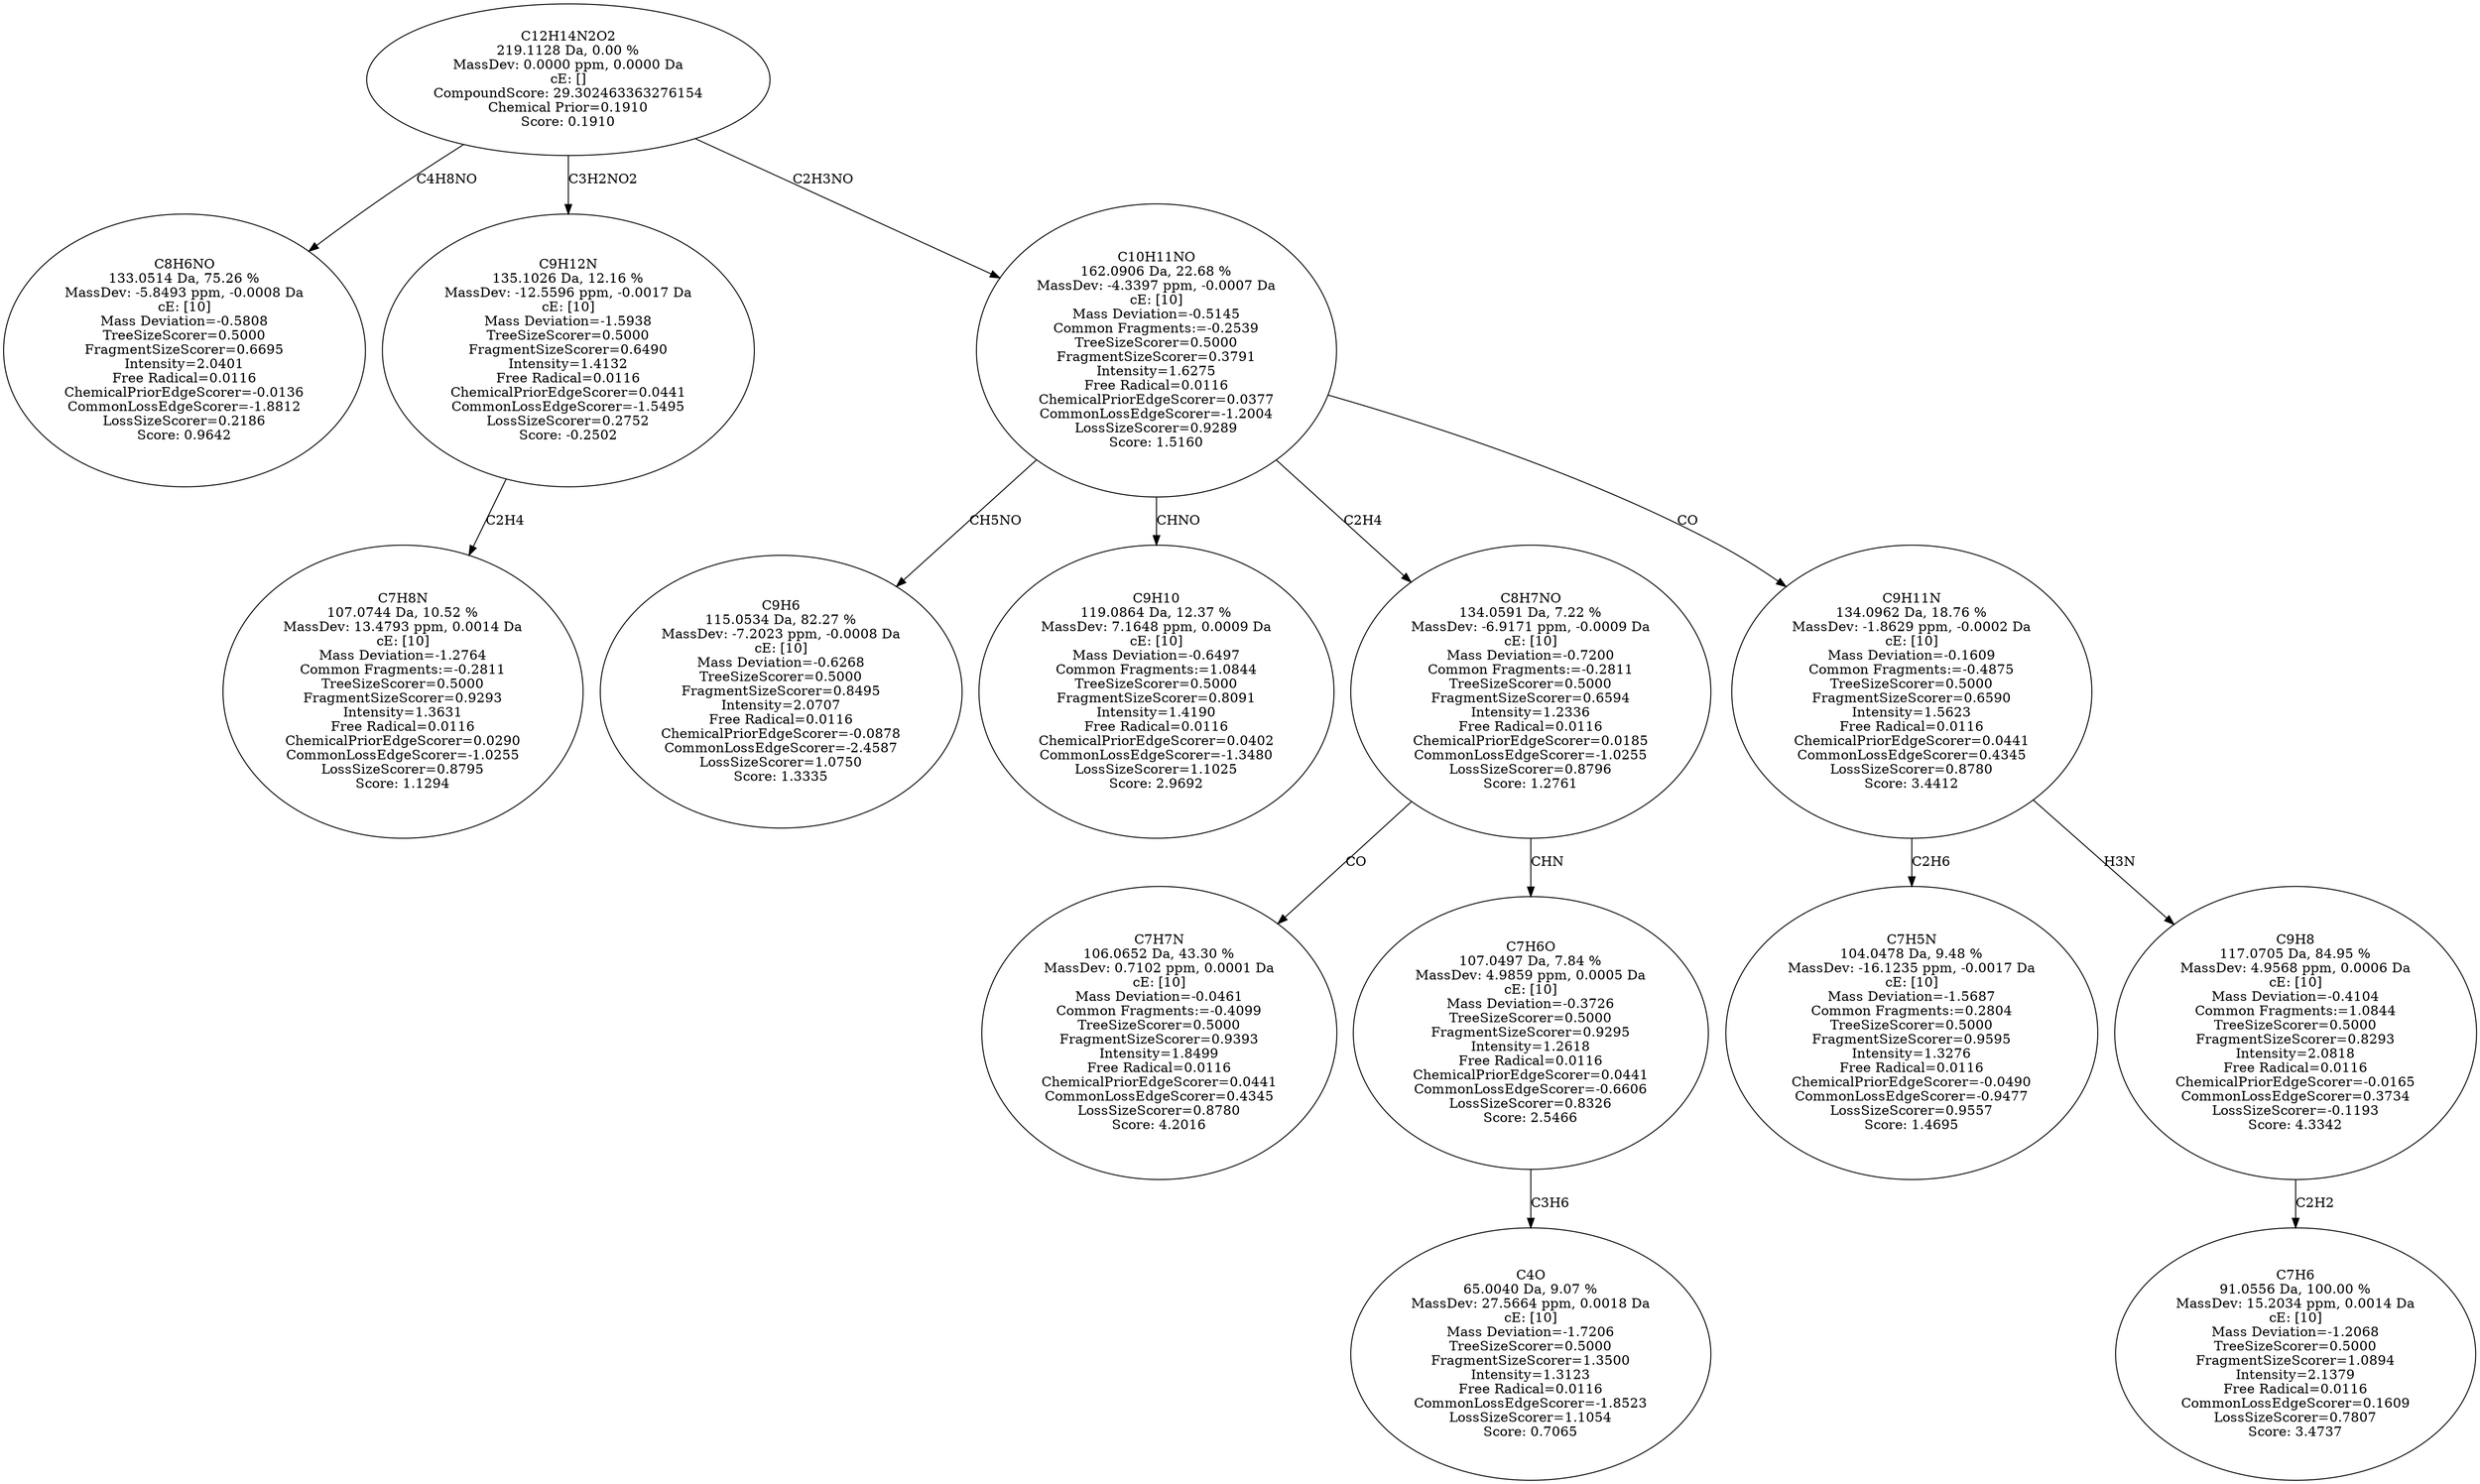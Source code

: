 strict digraph {
v1 [label="C8H6NO\n133.0514 Da, 75.26 %\nMassDev: -5.8493 ppm, -0.0008 Da\ncE: [10]\nMass Deviation=-0.5808\nTreeSizeScorer=0.5000\nFragmentSizeScorer=0.6695\nIntensity=2.0401\nFree Radical=0.0116\nChemicalPriorEdgeScorer=-0.0136\nCommonLossEdgeScorer=-1.8812\nLossSizeScorer=0.2186\nScore: 0.9642"];
v2 [label="C7H8N\n107.0744 Da, 10.52 %\nMassDev: 13.4793 ppm, 0.0014 Da\ncE: [10]\nMass Deviation=-1.2764\nCommon Fragments:=-0.2811\nTreeSizeScorer=0.5000\nFragmentSizeScorer=0.9293\nIntensity=1.3631\nFree Radical=0.0116\nChemicalPriorEdgeScorer=0.0290\nCommonLossEdgeScorer=-1.0255\nLossSizeScorer=0.8795\nScore: 1.1294"];
v3 [label="C9H12N\n135.1026 Da, 12.16 %\nMassDev: -12.5596 ppm, -0.0017 Da\ncE: [10]\nMass Deviation=-1.5938\nTreeSizeScorer=0.5000\nFragmentSizeScorer=0.6490\nIntensity=1.4132\nFree Radical=0.0116\nChemicalPriorEdgeScorer=0.0441\nCommonLossEdgeScorer=-1.5495\nLossSizeScorer=0.2752\nScore: -0.2502"];
v4 [label="C9H6\n115.0534 Da, 82.27 %\nMassDev: -7.2023 ppm, -0.0008 Da\ncE: [10]\nMass Deviation=-0.6268\nTreeSizeScorer=0.5000\nFragmentSizeScorer=0.8495\nIntensity=2.0707\nFree Radical=0.0116\nChemicalPriorEdgeScorer=-0.0878\nCommonLossEdgeScorer=-2.4587\nLossSizeScorer=1.0750\nScore: 1.3335"];
v5 [label="C9H10\n119.0864 Da, 12.37 %\nMassDev: 7.1648 ppm, 0.0009 Da\ncE: [10]\nMass Deviation=-0.6497\nCommon Fragments:=1.0844\nTreeSizeScorer=0.5000\nFragmentSizeScorer=0.8091\nIntensity=1.4190\nFree Radical=0.0116\nChemicalPriorEdgeScorer=0.0402\nCommonLossEdgeScorer=-1.3480\nLossSizeScorer=1.1025\nScore: 2.9692"];
v6 [label="C7H7N\n106.0652 Da, 43.30 %\nMassDev: 0.7102 ppm, 0.0001 Da\ncE: [10]\nMass Deviation=-0.0461\nCommon Fragments:=-0.4099\nTreeSizeScorer=0.5000\nFragmentSizeScorer=0.9393\nIntensity=1.8499\nFree Radical=0.0116\nChemicalPriorEdgeScorer=0.0441\nCommonLossEdgeScorer=0.4345\nLossSizeScorer=0.8780\nScore: 4.2016"];
v7 [label="C4O\n65.0040 Da, 9.07 %\nMassDev: 27.5664 ppm, 0.0018 Da\ncE: [10]\nMass Deviation=-1.7206\nTreeSizeScorer=0.5000\nFragmentSizeScorer=1.3500\nIntensity=1.3123\nFree Radical=0.0116\nCommonLossEdgeScorer=-1.8523\nLossSizeScorer=1.1054\nScore: 0.7065"];
v8 [label="C7H6O\n107.0497 Da, 7.84 %\nMassDev: 4.9859 ppm, 0.0005 Da\ncE: [10]\nMass Deviation=-0.3726\nTreeSizeScorer=0.5000\nFragmentSizeScorer=0.9295\nIntensity=1.2618\nFree Radical=0.0116\nChemicalPriorEdgeScorer=0.0441\nCommonLossEdgeScorer=-0.6606\nLossSizeScorer=0.8326\nScore: 2.5466"];
v9 [label="C8H7NO\n134.0591 Da, 7.22 %\nMassDev: -6.9171 ppm, -0.0009 Da\ncE: [10]\nMass Deviation=-0.7200\nCommon Fragments:=-0.2811\nTreeSizeScorer=0.5000\nFragmentSizeScorer=0.6594\nIntensity=1.2336\nFree Radical=0.0116\nChemicalPriorEdgeScorer=0.0185\nCommonLossEdgeScorer=-1.0255\nLossSizeScorer=0.8796\nScore: 1.2761"];
v10 [label="C7H5N\n104.0478 Da, 9.48 %\nMassDev: -16.1235 ppm, -0.0017 Da\ncE: [10]\nMass Deviation=-1.5687\nCommon Fragments:=0.2804\nTreeSizeScorer=0.5000\nFragmentSizeScorer=0.9595\nIntensity=1.3276\nFree Radical=0.0116\nChemicalPriorEdgeScorer=-0.0490\nCommonLossEdgeScorer=-0.9477\nLossSizeScorer=0.9557\nScore: 1.4695"];
v11 [label="C7H6\n91.0556 Da, 100.00 %\nMassDev: 15.2034 ppm, 0.0014 Da\ncE: [10]\nMass Deviation=-1.2068\nTreeSizeScorer=0.5000\nFragmentSizeScorer=1.0894\nIntensity=2.1379\nFree Radical=0.0116\nCommonLossEdgeScorer=0.1609\nLossSizeScorer=0.7807\nScore: 3.4737"];
v12 [label="C9H8\n117.0705 Da, 84.95 %\nMassDev: 4.9568 ppm, 0.0006 Da\ncE: [10]\nMass Deviation=-0.4104\nCommon Fragments:=1.0844\nTreeSizeScorer=0.5000\nFragmentSizeScorer=0.8293\nIntensity=2.0818\nFree Radical=0.0116\nChemicalPriorEdgeScorer=-0.0165\nCommonLossEdgeScorer=0.3734\nLossSizeScorer=-0.1193\nScore: 4.3342"];
v13 [label="C9H11N\n134.0962 Da, 18.76 %\nMassDev: -1.8629 ppm, -0.0002 Da\ncE: [10]\nMass Deviation=-0.1609\nCommon Fragments:=-0.4875\nTreeSizeScorer=0.5000\nFragmentSizeScorer=0.6590\nIntensity=1.5623\nFree Radical=0.0116\nChemicalPriorEdgeScorer=0.0441\nCommonLossEdgeScorer=0.4345\nLossSizeScorer=0.8780\nScore: 3.4412"];
v14 [label="C10H11NO\n162.0906 Da, 22.68 %\nMassDev: -4.3397 ppm, -0.0007 Da\ncE: [10]\nMass Deviation=-0.5145\nCommon Fragments:=-0.2539\nTreeSizeScorer=0.5000\nFragmentSizeScorer=0.3791\nIntensity=1.6275\nFree Radical=0.0116\nChemicalPriorEdgeScorer=0.0377\nCommonLossEdgeScorer=-1.2004\nLossSizeScorer=0.9289\nScore: 1.5160"];
v15 [label="C12H14N2O2\n219.1128 Da, 0.00 %\nMassDev: 0.0000 ppm, 0.0000 Da\ncE: []\nCompoundScore: 29.302463363276154\nChemical Prior=0.1910\nScore: 0.1910"];
v15 -> v1 [label="C4H8NO"];
v3 -> v2 [label="C2H4"];
v15 -> v3 [label="C3H2NO2"];
v14 -> v4 [label="CH5NO"];
v14 -> v5 [label="CHNO"];
v9 -> v6 [label="CO"];
v8 -> v7 [label="C3H6"];
v9 -> v8 [label="CHN"];
v14 -> v9 [label="C2H4"];
v13 -> v10 [label="C2H6"];
v12 -> v11 [label="C2H2"];
v13 -> v12 [label="H3N"];
v14 -> v13 [label="CO"];
v15 -> v14 [label="C2H3NO"];
}